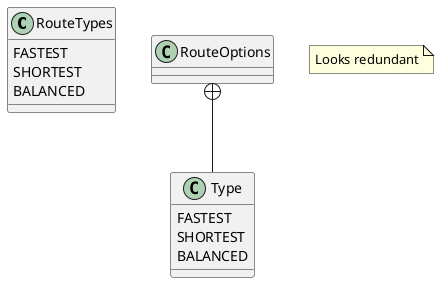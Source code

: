 @startuml

    class RouteTypes {
        FASTEST
        SHORTEST
        BALANCED
    }

    class RouteOptions {
    }

    class Type {
        FASTEST
        SHORTEST
        BALANCED
    }
    RouteOptions +-- Type

    note "Looks redundant" as N1

@enduml
